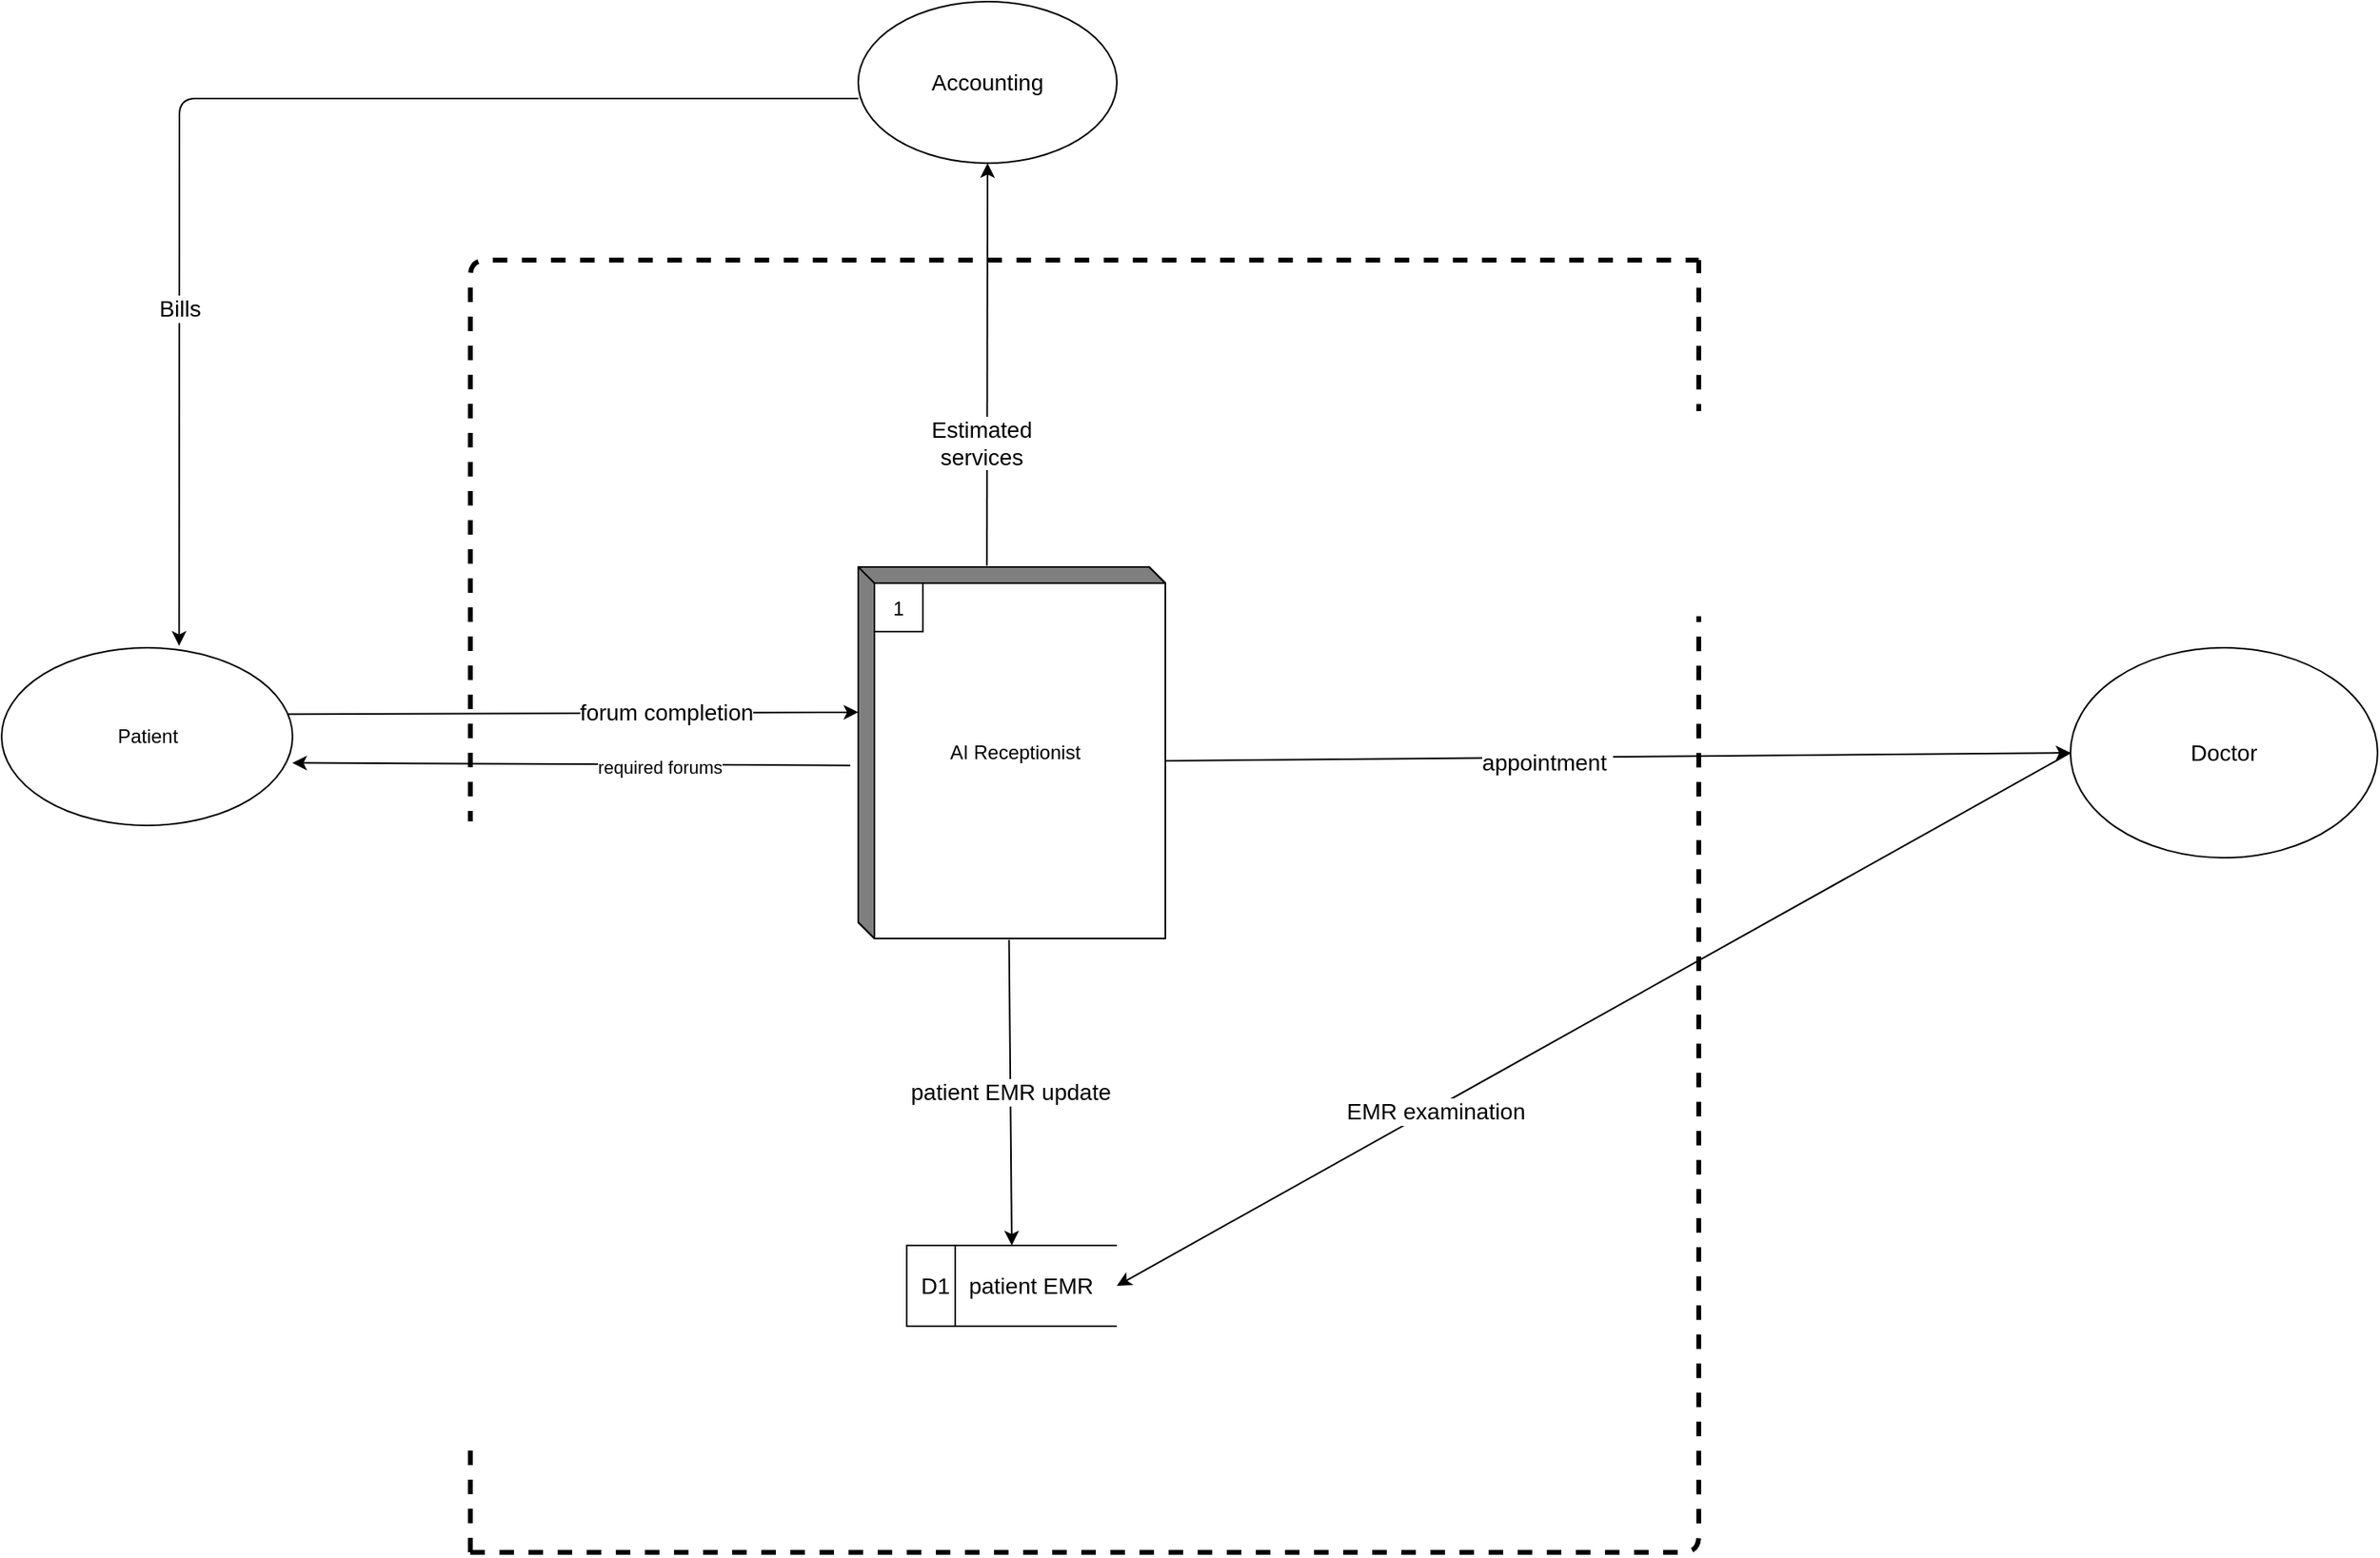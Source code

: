 <mxfile>
    <diagram id="4LLV1n6aGSC9oaOVMS1J" name="Page-1">
        <mxGraphModel dx="549" dy="374" grid="1" gridSize="10" guides="1" tooltips="1" connect="1" arrows="1" fold="1" page="1" pageScale="1" pageWidth="1654" pageHeight="1169" math="0" shadow="0">
            <root>
                <mxCell id="0"/>
                <mxCell id="1" parent="0"/>
                <mxCell id="8" value="forum completion" style="edgeStyle=none;html=1;exitX=0.981;exitY=0.374;exitDx=0;exitDy=0;entryX=0;entryY=0.391;entryDx=0;entryDy=0;entryPerimeter=0;strokeWidth=1;fontSize=14;exitPerimeter=0;" parent="1" source="2" target="6" edge="1">
                    <mxGeometry x="0.323" relative="1" as="geometry">
                        <mxPoint as="offset"/>
                    </mxGeometry>
                </mxCell>
                <mxCell id="36" value="Bills" style="edgeStyle=none;html=1;entryX=0.61;entryY=-0.011;entryDx=0;entryDy=0;strokeWidth=1;fontSize=14;entryPerimeter=0;exitX=0;exitY=0.6;exitDx=0;exitDy=0;exitPerimeter=0;" parent="1" source="31" target="2" edge="1">
                    <mxGeometry x="0.45" relative="1" as="geometry">
                        <Array as="points">
                            <mxPoint x="180" y="140"/>
                        </Array>
                        <mxPoint x="440" y="300" as="sourcePoint"/>
                        <mxPoint as="offset"/>
                    </mxGeometry>
                </mxCell>
                <mxCell id="2" value="Patient" style="shape=ellipse;html=1;dashed=0;whitespace=wrap;perimeter=ellipsePerimeter;rounded=0;strokeColor=default;fillColor=default;gradientColor=none;" parent="1" vertex="1">
                    <mxGeometry x="70" y="480" width="180" height="110" as="geometry"/>
                </mxCell>
                <mxCell id="26" style="edgeStyle=none;html=1;exitX=0;exitY=0;exitDx=190;exitDy=120;exitPerimeter=0;entryX=0;entryY=0.5;entryDx=0;entryDy=0;strokeWidth=1;fontSize=14;" parent="1" source="6" target="25" edge="1">
                    <mxGeometry relative="1" as="geometry">
                        <Array as="points"/>
                        <mxPoint x="770" y="720" as="sourcePoint"/>
                        <mxPoint x="1231.78" y="485.23" as="targetPoint"/>
                    </mxGeometry>
                </mxCell>
                <mxCell id="27" value="appointment&amp;nbsp;" style="edgeLabel;html=1;align=center;verticalAlign=middle;resizable=0;points=[];fontSize=14;" parent="26" vertex="1" connectable="0">
                    <mxGeometry x="-0.18" relative="1" as="geometry">
                        <mxPoint x="6" y="3" as="offset"/>
                    </mxGeometry>
                </mxCell>
                <mxCell id="14" value="patient EMR update" style="edgeStyle=none;html=1;entryX=0.5;entryY=0;entryDx=0;entryDy=0;strokeWidth=1;fontSize=14;exitX=0.491;exitY=1.004;exitDx=0;exitDy=0;exitPerimeter=0;" parent="1" source="6" target="13" edge="1">
                    <mxGeometry relative="1" as="geometry">
                        <mxPoint x="710" y="600" as="sourcePoint"/>
                    </mxGeometry>
                </mxCell>
                <mxCell id="32" value="Estimated&lt;br&gt;services" style="edgeStyle=none;html=1;entryX=0.5;entryY=1;entryDx=0;entryDy=0;strokeWidth=1;fontSize=14;exitX=0.419;exitY=-0.004;exitDx=0;exitDy=0;exitPerimeter=0;" parent="1" source="6" target="31" edge="1">
                    <mxGeometry x="-0.383" y="4" relative="1" as="geometry">
                        <mxPoint x="570" y="480" as="sourcePoint"/>
                        <mxPoint y="1" as="offset"/>
                    </mxGeometry>
                </mxCell>
                <mxCell id="50" style="edgeStyle=none;html=1;entryX=0.999;entryY=0.648;entryDx=0;entryDy=0;entryPerimeter=0;exitX=-0.026;exitY=0.534;exitDx=0;exitDy=0;exitPerimeter=0;" edge="1" parent="1" source="6" target="2">
                    <mxGeometry relative="1" as="geometry">
                        <mxPoint x="640" y="550" as="sourcePoint"/>
                        <mxPoint x="380" y="560" as="targetPoint"/>
                    </mxGeometry>
                </mxCell>
                <mxCell id="52" value="required forums" style="edgeLabel;html=1;align=center;verticalAlign=middle;resizable=0;points=[];" vertex="1" connectable="0" parent="50">
                    <mxGeometry x="0.304" y="2" relative="1" as="geometry">
                        <mxPoint x="107" as="offset"/>
                    </mxGeometry>
                </mxCell>
                <mxCell id="6" value="&amp;nbsp;AI Receptionist" style="html=1;dashed=0;whitespace=wrap;shape=mxgraph.dfd.externalEntity" parent="1" vertex="1">
                    <mxGeometry x="600" y="430" width="190" height="230" as="geometry"/>
                </mxCell>
                <mxCell id="7" value="1" style="autosize=1;part=1;resizable=0;strokeColor=inherit;fillColor=inherit;gradientColor=inherit;" parent="6" vertex="1">
                    <mxGeometry width="30" height="30" relative="1" as="geometry">
                        <mxPoint x="10" y="10" as="offset"/>
                    </mxGeometry>
                </mxCell>
                <mxCell id="13" value="&amp;nbsp;D1&amp;nbsp; &amp;nbsp;patient EMR" style="html=1;dashed=0;whitespace=wrap;shape=mxgraph.dfd.dataStoreID;align=left;spacingLeft=3;points=[[0,0],[0.5,0],[1,0],[0,0.5],[1,0.5],[0,1],[0.5,1],[1,1]];fontSize=14;" parent="1" vertex="1">
                    <mxGeometry x="630" y="850" width="130" height="50" as="geometry"/>
                </mxCell>
                <mxCell id="29" style="edgeStyle=none;html=1;exitX=0;exitY=0.5;exitDx=0;exitDy=0;entryX=1;entryY=0.5;entryDx=0;entryDy=0;strokeWidth=1;fontSize=14;" parent="1" source="25" target="13" edge="1">
                    <mxGeometry relative="1" as="geometry"/>
                </mxCell>
                <mxCell id="30" value="EMR examination" style="edgeLabel;html=1;align=center;verticalAlign=middle;resizable=0;points=[];fontSize=14;" parent="29" vertex="1" connectable="0">
                    <mxGeometry x="0.336" y="1" relative="1" as="geometry">
                        <mxPoint as="offset"/>
                    </mxGeometry>
                </mxCell>
                <mxCell id="25" value="Doctor" style="ellipse;whiteSpace=wrap;html=1;fontSize=14;" parent="1" vertex="1">
                    <mxGeometry x="1350" y="480" width="190" height="130" as="geometry"/>
                </mxCell>
                <mxCell id="31" value="Accounting" style="ellipse;whiteSpace=wrap;html=1;fontSize=14;" parent="1" vertex="1">
                    <mxGeometry x="600" y="80" width="160" height="100" as="geometry"/>
                </mxCell>
                <mxCell id="46" value="" style="endArrow=none;dashed=1;html=1;strokeWidth=3;" parent="1" edge="1">
                    <mxGeometry width="50" height="50" relative="1" as="geometry">
                        <mxPoint x="360" y="1040" as="sourcePoint"/>
                        <mxPoint x="1120" y="240" as="targetPoint"/>
                        <Array as="points">
                            <mxPoint x="360" y="240"/>
                        </Array>
                    </mxGeometry>
                </mxCell>
                <mxCell id="49" value="" style="endArrow=none;dashed=1;html=1;strokeWidth=3;" parent="1" edge="1">
                    <mxGeometry width="50" height="50" relative="1" as="geometry">
                        <mxPoint x="360" y="1040" as="sourcePoint"/>
                        <mxPoint x="1120" y="240" as="targetPoint"/>
                        <Array as="points">
                            <mxPoint x="1120" y="1040"/>
                        </Array>
                    </mxGeometry>
                </mxCell>
            </root>
        </mxGraphModel>
    </diagram>
</mxfile>